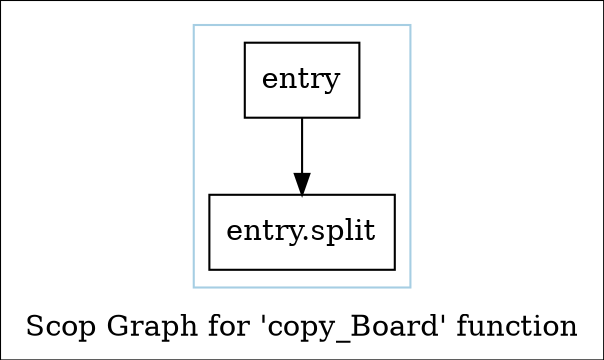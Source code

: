 digraph "Scop Graph for 'copy_Board' function" {
	label="Scop Graph for 'copy_Board' function";

	Node0xd2cb490 [shape=record,label="{entry}"];
	Node0xd2cb490 -> Node0xd2c02f0;
	Node0xd2c02f0 [shape=record,label="{entry.split}"];
	colorscheme = "paired12"
        subgraph cluster_0xd2cd250 {
          label = "";
          style = solid;
          color = 1
          Node0xd2cb490;
          Node0xd2c02f0;
        }
}

